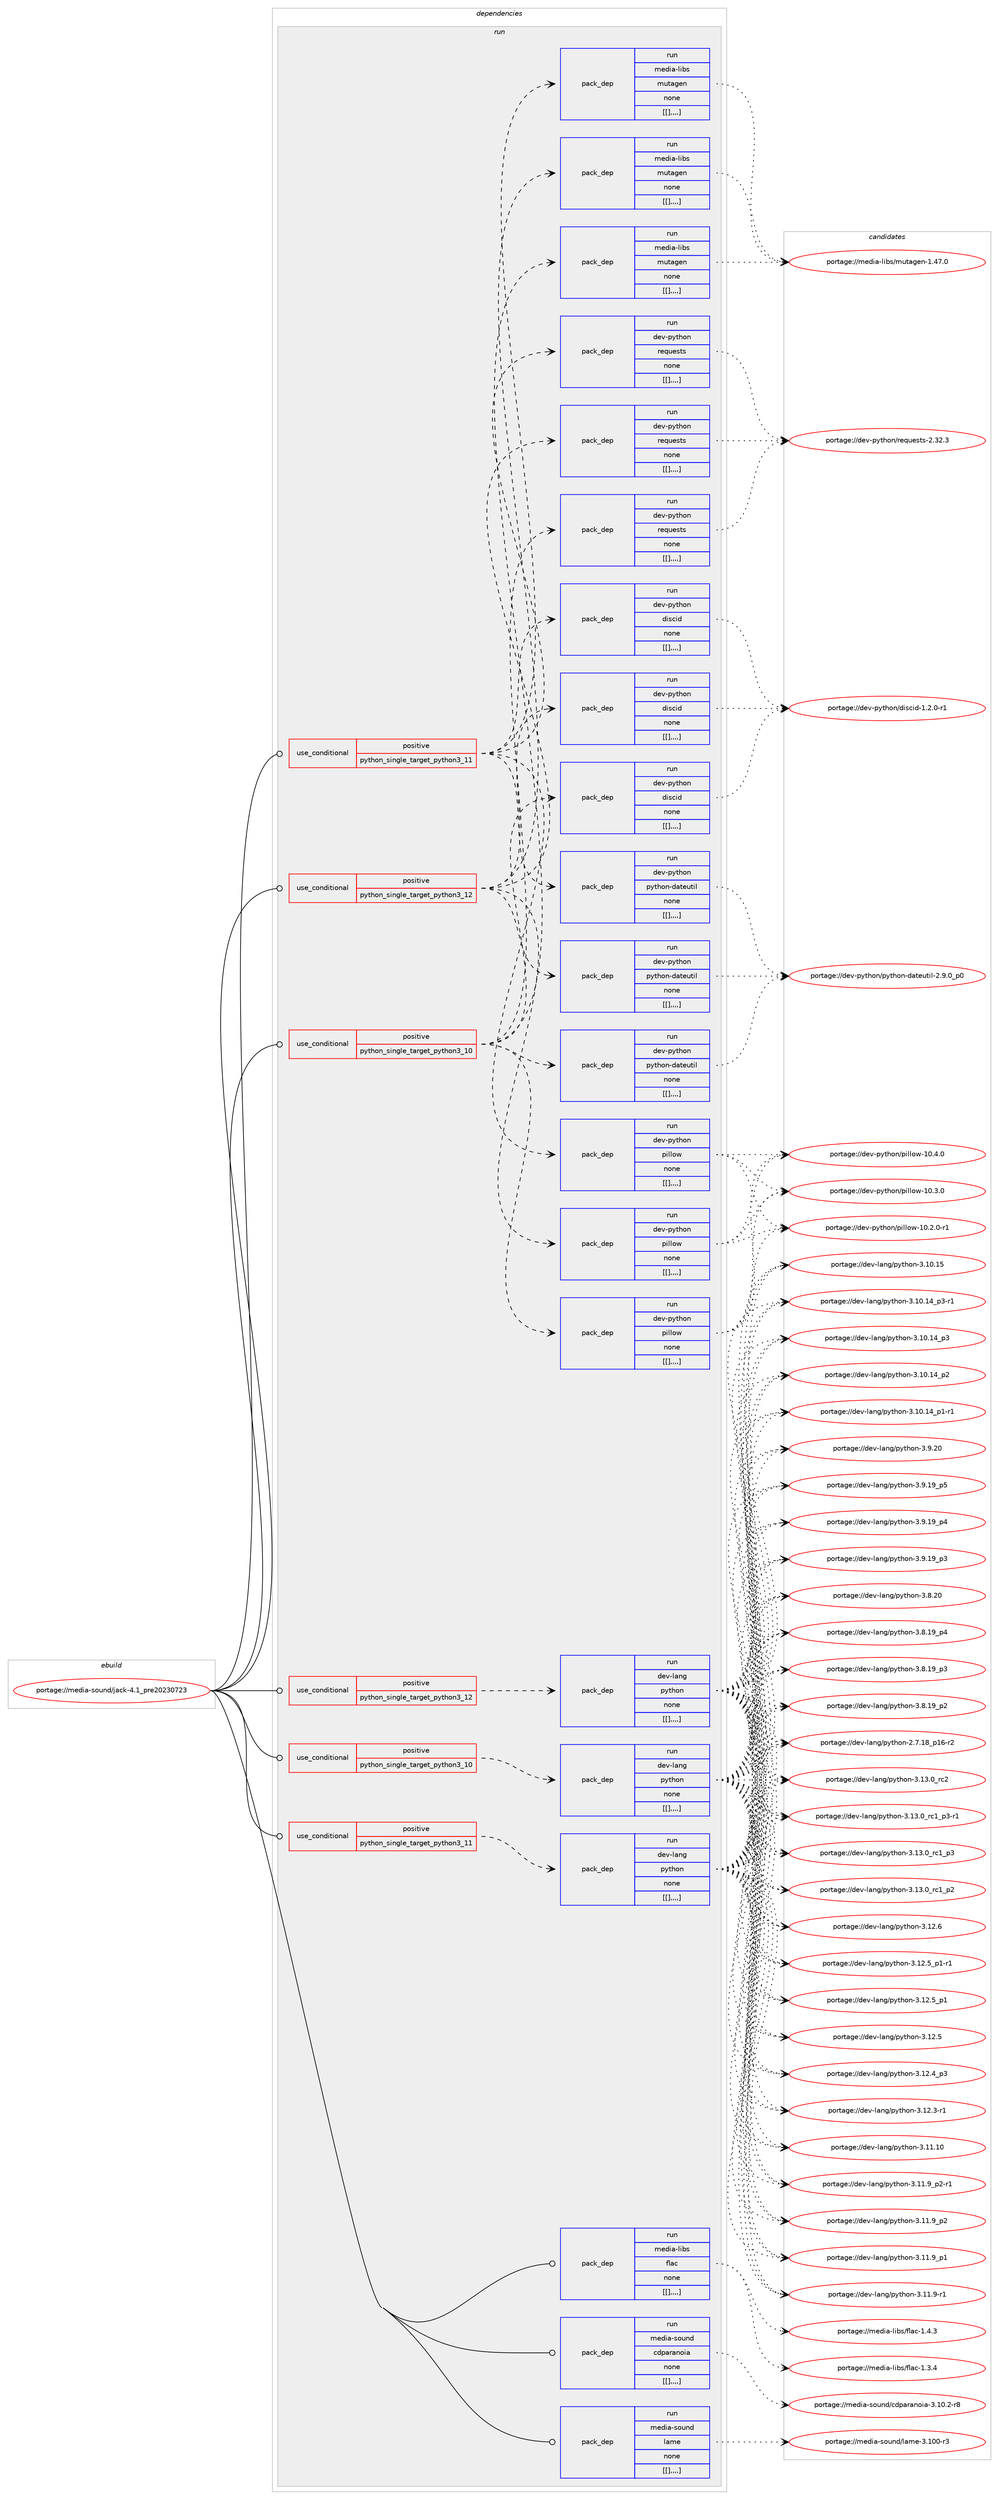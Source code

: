 digraph prolog {

# *************
# Graph options
# *************

newrank=true;
concentrate=true;
compound=true;
graph [rankdir=LR,fontname=Helvetica,fontsize=10,ranksep=1.5];#, ranksep=2.5, nodesep=0.2];
edge  [arrowhead=vee];
node  [fontname=Helvetica,fontsize=10];

# **********
# The ebuild
# **********

subgraph cluster_leftcol {
color=gray;
label=<<i>ebuild</i>>;
id [label="portage://media-sound/jack-4.1_pre20230723", color=red, width=4, href="../media-sound/jack-4.1_pre20230723.svg"];
}

# ****************
# The dependencies
# ****************

subgraph cluster_midcol {
color=gray;
label=<<i>dependencies</i>>;
subgraph cluster_compile {
fillcolor="#eeeeee";
style=filled;
label=<<i>compile</i>>;
}
subgraph cluster_compileandrun {
fillcolor="#eeeeee";
style=filled;
label=<<i>compile and run</i>>;
}
subgraph cluster_run {
fillcolor="#eeeeee";
style=filled;
label=<<i>run</i>>;
subgraph cond83859 {
dependency332769 [label=<<TABLE BORDER="0" CELLBORDER="1" CELLSPACING="0" CELLPADDING="4"><TR><TD ROWSPAN="3" CELLPADDING="10">use_conditional</TD></TR><TR><TD>positive</TD></TR><TR><TD>python_single_target_python3_10</TD></TR></TABLE>>, shape=none, color=red];
subgraph pack246295 {
dependency332770 [label=<<TABLE BORDER="0" CELLBORDER="1" CELLSPACING="0" CELLPADDING="4" WIDTH="220"><TR><TD ROWSPAN="6" CELLPADDING="30">pack_dep</TD></TR><TR><TD WIDTH="110">run</TD></TR><TR><TD>dev-lang</TD></TR><TR><TD>python</TD></TR><TR><TD>none</TD></TR><TR><TD>[[],,,,]</TD></TR></TABLE>>, shape=none, color=blue];
}
dependency332769:e -> dependency332770:w [weight=20,style="dashed",arrowhead="vee"];
}
id:e -> dependency332769:w [weight=20,style="solid",arrowhead="odot"];
subgraph cond83860 {
dependency332771 [label=<<TABLE BORDER="0" CELLBORDER="1" CELLSPACING="0" CELLPADDING="4"><TR><TD ROWSPAN="3" CELLPADDING="10">use_conditional</TD></TR><TR><TD>positive</TD></TR><TR><TD>python_single_target_python3_10</TD></TR></TABLE>>, shape=none, color=red];
subgraph pack246296 {
dependency332772 [label=<<TABLE BORDER="0" CELLBORDER="1" CELLSPACING="0" CELLPADDING="4" WIDTH="220"><TR><TD ROWSPAN="6" CELLPADDING="30">pack_dep</TD></TR><TR><TD WIDTH="110">run</TD></TR><TR><TD>dev-python</TD></TR><TR><TD>discid</TD></TR><TR><TD>none</TD></TR><TR><TD>[[],,,,]</TD></TR></TABLE>>, shape=none, color=blue];
}
dependency332771:e -> dependency332772:w [weight=20,style="dashed",arrowhead="vee"];
subgraph pack246297 {
dependency332773 [label=<<TABLE BORDER="0" CELLBORDER="1" CELLSPACING="0" CELLPADDING="4" WIDTH="220"><TR><TD ROWSPAN="6" CELLPADDING="30">pack_dep</TD></TR><TR><TD WIDTH="110">run</TD></TR><TR><TD>media-libs</TD></TR><TR><TD>mutagen</TD></TR><TR><TD>none</TD></TR><TR><TD>[[],,,,]</TD></TR></TABLE>>, shape=none, color=blue];
}
dependency332771:e -> dependency332773:w [weight=20,style="dashed",arrowhead="vee"];
subgraph pack246298 {
dependency332774 [label=<<TABLE BORDER="0" CELLBORDER="1" CELLSPACING="0" CELLPADDING="4" WIDTH="220"><TR><TD ROWSPAN="6" CELLPADDING="30">pack_dep</TD></TR><TR><TD WIDTH="110">run</TD></TR><TR><TD>dev-python</TD></TR><TR><TD>pillow</TD></TR><TR><TD>none</TD></TR><TR><TD>[[],,,,]</TD></TR></TABLE>>, shape=none, color=blue];
}
dependency332771:e -> dependency332774:w [weight=20,style="dashed",arrowhead="vee"];
subgraph pack246299 {
dependency332775 [label=<<TABLE BORDER="0" CELLBORDER="1" CELLSPACING="0" CELLPADDING="4" WIDTH="220"><TR><TD ROWSPAN="6" CELLPADDING="30">pack_dep</TD></TR><TR><TD WIDTH="110">run</TD></TR><TR><TD>dev-python</TD></TR><TR><TD>python-dateutil</TD></TR><TR><TD>none</TD></TR><TR><TD>[[],,,,]</TD></TR></TABLE>>, shape=none, color=blue];
}
dependency332771:e -> dependency332775:w [weight=20,style="dashed",arrowhead="vee"];
subgraph pack246300 {
dependency332776 [label=<<TABLE BORDER="0" CELLBORDER="1" CELLSPACING="0" CELLPADDING="4" WIDTH="220"><TR><TD ROWSPAN="6" CELLPADDING="30">pack_dep</TD></TR><TR><TD WIDTH="110">run</TD></TR><TR><TD>dev-python</TD></TR><TR><TD>requests</TD></TR><TR><TD>none</TD></TR><TR><TD>[[],,,,]</TD></TR></TABLE>>, shape=none, color=blue];
}
dependency332771:e -> dependency332776:w [weight=20,style="dashed",arrowhead="vee"];
}
id:e -> dependency332771:w [weight=20,style="solid",arrowhead="odot"];
subgraph cond83861 {
dependency332777 [label=<<TABLE BORDER="0" CELLBORDER="1" CELLSPACING="0" CELLPADDING="4"><TR><TD ROWSPAN="3" CELLPADDING="10">use_conditional</TD></TR><TR><TD>positive</TD></TR><TR><TD>python_single_target_python3_11</TD></TR></TABLE>>, shape=none, color=red];
subgraph pack246301 {
dependency332778 [label=<<TABLE BORDER="0" CELLBORDER="1" CELLSPACING="0" CELLPADDING="4" WIDTH="220"><TR><TD ROWSPAN="6" CELLPADDING="30">pack_dep</TD></TR><TR><TD WIDTH="110">run</TD></TR><TR><TD>dev-lang</TD></TR><TR><TD>python</TD></TR><TR><TD>none</TD></TR><TR><TD>[[],,,,]</TD></TR></TABLE>>, shape=none, color=blue];
}
dependency332777:e -> dependency332778:w [weight=20,style="dashed",arrowhead="vee"];
}
id:e -> dependency332777:w [weight=20,style="solid",arrowhead="odot"];
subgraph cond83862 {
dependency332779 [label=<<TABLE BORDER="0" CELLBORDER="1" CELLSPACING="0" CELLPADDING="4"><TR><TD ROWSPAN="3" CELLPADDING="10">use_conditional</TD></TR><TR><TD>positive</TD></TR><TR><TD>python_single_target_python3_11</TD></TR></TABLE>>, shape=none, color=red];
subgraph pack246302 {
dependency332780 [label=<<TABLE BORDER="0" CELLBORDER="1" CELLSPACING="0" CELLPADDING="4" WIDTH="220"><TR><TD ROWSPAN="6" CELLPADDING="30">pack_dep</TD></TR><TR><TD WIDTH="110">run</TD></TR><TR><TD>dev-python</TD></TR><TR><TD>discid</TD></TR><TR><TD>none</TD></TR><TR><TD>[[],,,,]</TD></TR></TABLE>>, shape=none, color=blue];
}
dependency332779:e -> dependency332780:w [weight=20,style="dashed",arrowhead="vee"];
subgraph pack246303 {
dependency332781 [label=<<TABLE BORDER="0" CELLBORDER="1" CELLSPACING="0" CELLPADDING="4" WIDTH="220"><TR><TD ROWSPAN="6" CELLPADDING="30">pack_dep</TD></TR><TR><TD WIDTH="110">run</TD></TR><TR><TD>media-libs</TD></TR><TR><TD>mutagen</TD></TR><TR><TD>none</TD></TR><TR><TD>[[],,,,]</TD></TR></TABLE>>, shape=none, color=blue];
}
dependency332779:e -> dependency332781:w [weight=20,style="dashed",arrowhead="vee"];
subgraph pack246304 {
dependency332782 [label=<<TABLE BORDER="0" CELLBORDER="1" CELLSPACING="0" CELLPADDING="4" WIDTH="220"><TR><TD ROWSPAN="6" CELLPADDING="30">pack_dep</TD></TR><TR><TD WIDTH="110">run</TD></TR><TR><TD>dev-python</TD></TR><TR><TD>pillow</TD></TR><TR><TD>none</TD></TR><TR><TD>[[],,,,]</TD></TR></TABLE>>, shape=none, color=blue];
}
dependency332779:e -> dependency332782:w [weight=20,style="dashed",arrowhead="vee"];
subgraph pack246305 {
dependency332783 [label=<<TABLE BORDER="0" CELLBORDER="1" CELLSPACING="0" CELLPADDING="4" WIDTH="220"><TR><TD ROWSPAN="6" CELLPADDING="30">pack_dep</TD></TR><TR><TD WIDTH="110">run</TD></TR><TR><TD>dev-python</TD></TR><TR><TD>python-dateutil</TD></TR><TR><TD>none</TD></TR><TR><TD>[[],,,,]</TD></TR></TABLE>>, shape=none, color=blue];
}
dependency332779:e -> dependency332783:w [weight=20,style="dashed",arrowhead="vee"];
subgraph pack246306 {
dependency332784 [label=<<TABLE BORDER="0" CELLBORDER="1" CELLSPACING="0" CELLPADDING="4" WIDTH="220"><TR><TD ROWSPAN="6" CELLPADDING="30">pack_dep</TD></TR><TR><TD WIDTH="110">run</TD></TR><TR><TD>dev-python</TD></TR><TR><TD>requests</TD></TR><TR><TD>none</TD></TR><TR><TD>[[],,,,]</TD></TR></TABLE>>, shape=none, color=blue];
}
dependency332779:e -> dependency332784:w [weight=20,style="dashed",arrowhead="vee"];
}
id:e -> dependency332779:w [weight=20,style="solid",arrowhead="odot"];
subgraph cond83863 {
dependency332785 [label=<<TABLE BORDER="0" CELLBORDER="1" CELLSPACING="0" CELLPADDING="4"><TR><TD ROWSPAN="3" CELLPADDING="10">use_conditional</TD></TR><TR><TD>positive</TD></TR><TR><TD>python_single_target_python3_12</TD></TR></TABLE>>, shape=none, color=red];
subgraph pack246307 {
dependency332786 [label=<<TABLE BORDER="0" CELLBORDER="1" CELLSPACING="0" CELLPADDING="4" WIDTH="220"><TR><TD ROWSPAN="6" CELLPADDING="30">pack_dep</TD></TR><TR><TD WIDTH="110">run</TD></TR><TR><TD>dev-lang</TD></TR><TR><TD>python</TD></TR><TR><TD>none</TD></TR><TR><TD>[[],,,,]</TD></TR></TABLE>>, shape=none, color=blue];
}
dependency332785:e -> dependency332786:w [weight=20,style="dashed",arrowhead="vee"];
}
id:e -> dependency332785:w [weight=20,style="solid",arrowhead="odot"];
subgraph cond83864 {
dependency332787 [label=<<TABLE BORDER="0" CELLBORDER="1" CELLSPACING="0" CELLPADDING="4"><TR><TD ROWSPAN="3" CELLPADDING="10">use_conditional</TD></TR><TR><TD>positive</TD></TR><TR><TD>python_single_target_python3_12</TD></TR></TABLE>>, shape=none, color=red];
subgraph pack246308 {
dependency332788 [label=<<TABLE BORDER="0" CELLBORDER="1" CELLSPACING="0" CELLPADDING="4" WIDTH="220"><TR><TD ROWSPAN="6" CELLPADDING="30">pack_dep</TD></TR><TR><TD WIDTH="110">run</TD></TR><TR><TD>dev-python</TD></TR><TR><TD>discid</TD></TR><TR><TD>none</TD></TR><TR><TD>[[],,,,]</TD></TR></TABLE>>, shape=none, color=blue];
}
dependency332787:e -> dependency332788:w [weight=20,style="dashed",arrowhead="vee"];
subgraph pack246309 {
dependency332789 [label=<<TABLE BORDER="0" CELLBORDER="1" CELLSPACING="0" CELLPADDING="4" WIDTH="220"><TR><TD ROWSPAN="6" CELLPADDING="30">pack_dep</TD></TR><TR><TD WIDTH="110">run</TD></TR><TR><TD>media-libs</TD></TR><TR><TD>mutagen</TD></TR><TR><TD>none</TD></TR><TR><TD>[[],,,,]</TD></TR></TABLE>>, shape=none, color=blue];
}
dependency332787:e -> dependency332789:w [weight=20,style="dashed",arrowhead="vee"];
subgraph pack246310 {
dependency332790 [label=<<TABLE BORDER="0" CELLBORDER="1" CELLSPACING="0" CELLPADDING="4" WIDTH="220"><TR><TD ROWSPAN="6" CELLPADDING="30">pack_dep</TD></TR><TR><TD WIDTH="110">run</TD></TR><TR><TD>dev-python</TD></TR><TR><TD>pillow</TD></TR><TR><TD>none</TD></TR><TR><TD>[[],,,,]</TD></TR></TABLE>>, shape=none, color=blue];
}
dependency332787:e -> dependency332790:w [weight=20,style="dashed",arrowhead="vee"];
subgraph pack246311 {
dependency332791 [label=<<TABLE BORDER="0" CELLBORDER="1" CELLSPACING="0" CELLPADDING="4" WIDTH="220"><TR><TD ROWSPAN="6" CELLPADDING="30">pack_dep</TD></TR><TR><TD WIDTH="110">run</TD></TR><TR><TD>dev-python</TD></TR><TR><TD>python-dateutil</TD></TR><TR><TD>none</TD></TR><TR><TD>[[],,,,]</TD></TR></TABLE>>, shape=none, color=blue];
}
dependency332787:e -> dependency332791:w [weight=20,style="dashed",arrowhead="vee"];
subgraph pack246312 {
dependency332792 [label=<<TABLE BORDER="0" CELLBORDER="1" CELLSPACING="0" CELLPADDING="4" WIDTH="220"><TR><TD ROWSPAN="6" CELLPADDING="30">pack_dep</TD></TR><TR><TD WIDTH="110">run</TD></TR><TR><TD>dev-python</TD></TR><TR><TD>requests</TD></TR><TR><TD>none</TD></TR><TR><TD>[[],,,,]</TD></TR></TABLE>>, shape=none, color=blue];
}
dependency332787:e -> dependency332792:w [weight=20,style="dashed",arrowhead="vee"];
}
id:e -> dependency332787:w [weight=20,style="solid",arrowhead="odot"];
subgraph pack246313 {
dependency332793 [label=<<TABLE BORDER="0" CELLBORDER="1" CELLSPACING="0" CELLPADDING="4" WIDTH="220"><TR><TD ROWSPAN="6" CELLPADDING="30">pack_dep</TD></TR><TR><TD WIDTH="110">run</TD></TR><TR><TD>media-libs</TD></TR><TR><TD>flac</TD></TR><TR><TD>none</TD></TR><TR><TD>[[],,,,]</TD></TR></TABLE>>, shape=none, color=blue];
}
id:e -> dependency332793:w [weight=20,style="solid",arrowhead="odot"];
subgraph pack246314 {
dependency332794 [label=<<TABLE BORDER="0" CELLBORDER="1" CELLSPACING="0" CELLPADDING="4" WIDTH="220"><TR><TD ROWSPAN="6" CELLPADDING="30">pack_dep</TD></TR><TR><TD WIDTH="110">run</TD></TR><TR><TD>media-sound</TD></TR><TR><TD>cdparanoia</TD></TR><TR><TD>none</TD></TR><TR><TD>[[],,,,]</TD></TR></TABLE>>, shape=none, color=blue];
}
id:e -> dependency332794:w [weight=20,style="solid",arrowhead="odot"];
subgraph pack246315 {
dependency332795 [label=<<TABLE BORDER="0" CELLBORDER="1" CELLSPACING="0" CELLPADDING="4" WIDTH="220"><TR><TD ROWSPAN="6" CELLPADDING="30">pack_dep</TD></TR><TR><TD WIDTH="110">run</TD></TR><TR><TD>media-sound</TD></TR><TR><TD>lame</TD></TR><TR><TD>none</TD></TR><TR><TD>[[],,,,]</TD></TR></TABLE>>, shape=none, color=blue];
}
id:e -> dependency332795:w [weight=20,style="solid",arrowhead="odot"];
}
}

# **************
# The candidates
# **************

subgraph cluster_choices {
rank=same;
color=gray;
label=<<i>candidates</i>>;

subgraph choice246295 {
color=black;
nodesep=1;
choice10010111845108971101034711212111610411111045514649514648951149950 [label="portage://dev-lang/python-3.13.0_rc2", color=red, width=4,href="../dev-lang/python-3.13.0_rc2.svg"];
choice1001011184510897110103471121211161041111104551464951464895114994995112514511449 [label="portage://dev-lang/python-3.13.0_rc1_p3-r1", color=red, width=4,href="../dev-lang/python-3.13.0_rc1_p3-r1.svg"];
choice100101118451089711010347112121116104111110455146495146489511499499511251 [label="portage://dev-lang/python-3.13.0_rc1_p3", color=red, width=4,href="../dev-lang/python-3.13.0_rc1_p3.svg"];
choice100101118451089711010347112121116104111110455146495146489511499499511250 [label="portage://dev-lang/python-3.13.0_rc1_p2", color=red, width=4,href="../dev-lang/python-3.13.0_rc1_p2.svg"];
choice10010111845108971101034711212111610411111045514649504654 [label="portage://dev-lang/python-3.12.6", color=red, width=4,href="../dev-lang/python-3.12.6.svg"];
choice1001011184510897110103471121211161041111104551464950465395112494511449 [label="portage://dev-lang/python-3.12.5_p1-r1", color=red, width=4,href="../dev-lang/python-3.12.5_p1-r1.svg"];
choice100101118451089711010347112121116104111110455146495046539511249 [label="portage://dev-lang/python-3.12.5_p1", color=red, width=4,href="../dev-lang/python-3.12.5_p1.svg"];
choice10010111845108971101034711212111610411111045514649504653 [label="portage://dev-lang/python-3.12.5", color=red, width=4,href="../dev-lang/python-3.12.5.svg"];
choice100101118451089711010347112121116104111110455146495046529511251 [label="portage://dev-lang/python-3.12.4_p3", color=red, width=4,href="../dev-lang/python-3.12.4_p3.svg"];
choice100101118451089711010347112121116104111110455146495046514511449 [label="portage://dev-lang/python-3.12.3-r1", color=red, width=4,href="../dev-lang/python-3.12.3-r1.svg"];
choice1001011184510897110103471121211161041111104551464949464948 [label="portage://dev-lang/python-3.11.10", color=red, width=4,href="../dev-lang/python-3.11.10.svg"];
choice1001011184510897110103471121211161041111104551464949465795112504511449 [label="portage://dev-lang/python-3.11.9_p2-r1", color=red, width=4,href="../dev-lang/python-3.11.9_p2-r1.svg"];
choice100101118451089711010347112121116104111110455146494946579511250 [label="portage://dev-lang/python-3.11.9_p2", color=red, width=4,href="../dev-lang/python-3.11.9_p2.svg"];
choice100101118451089711010347112121116104111110455146494946579511249 [label="portage://dev-lang/python-3.11.9_p1", color=red, width=4,href="../dev-lang/python-3.11.9_p1.svg"];
choice100101118451089711010347112121116104111110455146494946574511449 [label="portage://dev-lang/python-3.11.9-r1", color=red, width=4,href="../dev-lang/python-3.11.9-r1.svg"];
choice1001011184510897110103471121211161041111104551464948464953 [label="portage://dev-lang/python-3.10.15", color=red, width=4,href="../dev-lang/python-3.10.15.svg"];
choice100101118451089711010347112121116104111110455146494846495295112514511449 [label="portage://dev-lang/python-3.10.14_p3-r1", color=red, width=4,href="../dev-lang/python-3.10.14_p3-r1.svg"];
choice10010111845108971101034711212111610411111045514649484649529511251 [label="portage://dev-lang/python-3.10.14_p3", color=red, width=4,href="../dev-lang/python-3.10.14_p3.svg"];
choice10010111845108971101034711212111610411111045514649484649529511250 [label="portage://dev-lang/python-3.10.14_p2", color=red, width=4,href="../dev-lang/python-3.10.14_p2.svg"];
choice100101118451089711010347112121116104111110455146494846495295112494511449 [label="portage://dev-lang/python-3.10.14_p1-r1", color=red, width=4,href="../dev-lang/python-3.10.14_p1-r1.svg"];
choice10010111845108971101034711212111610411111045514657465048 [label="portage://dev-lang/python-3.9.20", color=red, width=4,href="../dev-lang/python-3.9.20.svg"];
choice100101118451089711010347112121116104111110455146574649579511253 [label="portage://dev-lang/python-3.9.19_p5", color=red, width=4,href="../dev-lang/python-3.9.19_p5.svg"];
choice100101118451089711010347112121116104111110455146574649579511252 [label="portage://dev-lang/python-3.9.19_p4", color=red, width=4,href="../dev-lang/python-3.9.19_p4.svg"];
choice100101118451089711010347112121116104111110455146574649579511251 [label="portage://dev-lang/python-3.9.19_p3", color=red, width=4,href="../dev-lang/python-3.9.19_p3.svg"];
choice10010111845108971101034711212111610411111045514656465048 [label="portage://dev-lang/python-3.8.20", color=red, width=4,href="../dev-lang/python-3.8.20.svg"];
choice100101118451089711010347112121116104111110455146564649579511252 [label="portage://dev-lang/python-3.8.19_p4", color=red, width=4,href="../dev-lang/python-3.8.19_p4.svg"];
choice100101118451089711010347112121116104111110455146564649579511251 [label="portage://dev-lang/python-3.8.19_p3", color=red, width=4,href="../dev-lang/python-3.8.19_p3.svg"];
choice100101118451089711010347112121116104111110455146564649579511250 [label="portage://dev-lang/python-3.8.19_p2", color=red, width=4,href="../dev-lang/python-3.8.19_p2.svg"];
choice100101118451089711010347112121116104111110455046554649569511249544511450 [label="portage://dev-lang/python-2.7.18_p16-r2", color=red, width=4,href="../dev-lang/python-2.7.18_p16-r2.svg"];
dependency332770:e -> choice10010111845108971101034711212111610411111045514649514648951149950:w [style=dotted,weight="100"];
dependency332770:e -> choice1001011184510897110103471121211161041111104551464951464895114994995112514511449:w [style=dotted,weight="100"];
dependency332770:e -> choice100101118451089711010347112121116104111110455146495146489511499499511251:w [style=dotted,weight="100"];
dependency332770:e -> choice100101118451089711010347112121116104111110455146495146489511499499511250:w [style=dotted,weight="100"];
dependency332770:e -> choice10010111845108971101034711212111610411111045514649504654:w [style=dotted,weight="100"];
dependency332770:e -> choice1001011184510897110103471121211161041111104551464950465395112494511449:w [style=dotted,weight="100"];
dependency332770:e -> choice100101118451089711010347112121116104111110455146495046539511249:w [style=dotted,weight="100"];
dependency332770:e -> choice10010111845108971101034711212111610411111045514649504653:w [style=dotted,weight="100"];
dependency332770:e -> choice100101118451089711010347112121116104111110455146495046529511251:w [style=dotted,weight="100"];
dependency332770:e -> choice100101118451089711010347112121116104111110455146495046514511449:w [style=dotted,weight="100"];
dependency332770:e -> choice1001011184510897110103471121211161041111104551464949464948:w [style=dotted,weight="100"];
dependency332770:e -> choice1001011184510897110103471121211161041111104551464949465795112504511449:w [style=dotted,weight="100"];
dependency332770:e -> choice100101118451089711010347112121116104111110455146494946579511250:w [style=dotted,weight="100"];
dependency332770:e -> choice100101118451089711010347112121116104111110455146494946579511249:w [style=dotted,weight="100"];
dependency332770:e -> choice100101118451089711010347112121116104111110455146494946574511449:w [style=dotted,weight="100"];
dependency332770:e -> choice1001011184510897110103471121211161041111104551464948464953:w [style=dotted,weight="100"];
dependency332770:e -> choice100101118451089711010347112121116104111110455146494846495295112514511449:w [style=dotted,weight="100"];
dependency332770:e -> choice10010111845108971101034711212111610411111045514649484649529511251:w [style=dotted,weight="100"];
dependency332770:e -> choice10010111845108971101034711212111610411111045514649484649529511250:w [style=dotted,weight="100"];
dependency332770:e -> choice100101118451089711010347112121116104111110455146494846495295112494511449:w [style=dotted,weight="100"];
dependency332770:e -> choice10010111845108971101034711212111610411111045514657465048:w [style=dotted,weight="100"];
dependency332770:e -> choice100101118451089711010347112121116104111110455146574649579511253:w [style=dotted,weight="100"];
dependency332770:e -> choice100101118451089711010347112121116104111110455146574649579511252:w [style=dotted,weight="100"];
dependency332770:e -> choice100101118451089711010347112121116104111110455146574649579511251:w [style=dotted,weight="100"];
dependency332770:e -> choice10010111845108971101034711212111610411111045514656465048:w [style=dotted,weight="100"];
dependency332770:e -> choice100101118451089711010347112121116104111110455146564649579511252:w [style=dotted,weight="100"];
dependency332770:e -> choice100101118451089711010347112121116104111110455146564649579511251:w [style=dotted,weight="100"];
dependency332770:e -> choice100101118451089711010347112121116104111110455146564649579511250:w [style=dotted,weight="100"];
dependency332770:e -> choice100101118451089711010347112121116104111110455046554649569511249544511450:w [style=dotted,weight="100"];
}
subgraph choice246296 {
color=black;
nodesep=1;
choice1001011184511212111610411111047100105115991051004549465046484511449 [label="portage://dev-python/discid-1.2.0-r1", color=red, width=4,href="../dev-python/discid-1.2.0-r1.svg"];
dependency332772:e -> choice1001011184511212111610411111047100105115991051004549465046484511449:w [style=dotted,weight="100"];
}
subgraph choice246297 {
color=black;
nodesep=1;
choice109101100105974510810598115471091171169710310111045494652554648 [label="portage://media-libs/mutagen-1.47.0", color=red, width=4,href="../media-libs/mutagen-1.47.0.svg"];
dependency332773:e -> choice109101100105974510810598115471091171169710310111045494652554648:w [style=dotted,weight="100"];
}
subgraph choice246298 {
color=black;
nodesep=1;
choice100101118451121211161041111104711210510810811111945494846524648 [label="portage://dev-python/pillow-10.4.0", color=red, width=4,href="../dev-python/pillow-10.4.0.svg"];
choice100101118451121211161041111104711210510810811111945494846514648 [label="portage://dev-python/pillow-10.3.0", color=red, width=4,href="../dev-python/pillow-10.3.0.svg"];
choice1001011184511212111610411111047112105108108111119454948465046484511449 [label="portage://dev-python/pillow-10.2.0-r1", color=red, width=4,href="../dev-python/pillow-10.2.0-r1.svg"];
dependency332774:e -> choice100101118451121211161041111104711210510810811111945494846524648:w [style=dotted,weight="100"];
dependency332774:e -> choice100101118451121211161041111104711210510810811111945494846514648:w [style=dotted,weight="100"];
dependency332774:e -> choice1001011184511212111610411111047112105108108111119454948465046484511449:w [style=dotted,weight="100"];
}
subgraph choice246299 {
color=black;
nodesep=1;
choice100101118451121211161041111104711212111610411111045100971161011171161051084550465746489511248 [label="portage://dev-python/python-dateutil-2.9.0_p0", color=red, width=4,href="../dev-python/python-dateutil-2.9.0_p0.svg"];
dependency332775:e -> choice100101118451121211161041111104711212111610411111045100971161011171161051084550465746489511248:w [style=dotted,weight="100"];
}
subgraph choice246300 {
color=black;
nodesep=1;
choice100101118451121211161041111104711410111311710111511611545504651504651 [label="portage://dev-python/requests-2.32.3", color=red, width=4,href="../dev-python/requests-2.32.3.svg"];
dependency332776:e -> choice100101118451121211161041111104711410111311710111511611545504651504651:w [style=dotted,weight="100"];
}
subgraph choice246301 {
color=black;
nodesep=1;
choice10010111845108971101034711212111610411111045514649514648951149950 [label="portage://dev-lang/python-3.13.0_rc2", color=red, width=4,href="../dev-lang/python-3.13.0_rc2.svg"];
choice1001011184510897110103471121211161041111104551464951464895114994995112514511449 [label="portage://dev-lang/python-3.13.0_rc1_p3-r1", color=red, width=4,href="../dev-lang/python-3.13.0_rc1_p3-r1.svg"];
choice100101118451089711010347112121116104111110455146495146489511499499511251 [label="portage://dev-lang/python-3.13.0_rc1_p3", color=red, width=4,href="../dev-lang/python-3.13.0_rc1_p3.svg"];
choice100101118451089711010347112121116104111110455146495146489511499499511250 [label="portage://dev-lang/python-3.13.0_rc1_p2", color=red, width=4,href="../dev-lang/python-3.13.0_rc1_p2.svg"];
choice10010111845108971101034711212111610411111045514649504654 [label="portage://dev-lang/python-3.12.6", color=red, width=4,href="../dev-lang/python-3.12.6.svg"];
choice1001011184510897110103471121211161041111104551464950465395112494511449 [label="portage://dev-lang/python-3.12.5_p1-r1", color=red, width=4,href="../dev-lang/python-3.12.5_p1-r1.svg"];
choice100101118451089711010347112121116104111110455146495046539511249 [label="portage://dev-lang/python-3.12.5_p1", color=red, width=4,href="../dev-lang/python-3.12.5_p1.svg"];
choice10010111845108971101034711212111610411111045514649504653 [label="portage://dev-lang/python-3.12.5", color=red, width=4,href="../dev-lang/python-3.12.5.svg"];
choice100101118451089711010347112121116104111110455146495046529511251 [label="portage://dev-lang/python-3.12.4_p3", color=red, width=4,href="../dev-lang/python-3.12.4_p3.svg"];
choice100101118451089711010347112121116104111110455146495046514511449 [label="portage://dev-lang/python-3.12.3-r1", color=red, width=4,href="../dev-lang/python-3.12.3-r1.svg"];
choice1001011184510897110103471121211161041111104551464949464948 [label="portage://dev-lang/python-3.11.10", color=red, width=4,href="../dev-lang/python-3.11.10.svg"];
choice1001011184510897110103471121211161041111104551464949465795112504511449 [label="portage://dev-lang/python-3.11.9_p2-r1", color=red, width=4,href="../dev-lang/python-3.11.9_p2-r1.svg"];
choice100101118451089711010347112121116104111110455146494946579511250 [label="portage://dev-lang/python-3.11.9_p2", color=red, width=4,href="../dev-lang/python-3.11.9_p2.svg"];
choice100101118451089711010347112121116104111110455146494946579511249 [label="portage://dev-lang/python-3.11.9_p1", color=red, width=4,href="../dev-lang/python-3.11.9_p1.svg"];
choice100101118451089711010347112121116104111110455146494946574511449 [label="portage://dev-lang/python-3.11.9-r1", color=red, width=4,href="../dev-lang/python-3.11.9-r1.svg"];
choice1001011184510897110103471121211161041111104551464948464953 [label="portage://dev-lang/python-3.10.15", color=red, width=4,href="../dev-lang/python-3.10.15.svg"];
choice100101118451089711010347112121116104111110455146494846495295112514511449 [label="portage://dev-lang/python-3.10.14_p3-r1", color=red, width=4,href="../dev-lang/python-3.10.14_p3-r1.svg"];
choice10010111845108971101034711212111610411111045514649484649529511251 [label="portage://dev-lang/python-3.10.14_p3", color=red, width=4,href="../dev-lang/python-3.10.14_p3.svg"];
choice10010111845108971101034711212111610411111045514649484649529511250 [label="portage://dev-lang/python-3.10.14_p2", color=red, width=4,href="../dev-lang/python-3.10.14_p2.svg"];
choice100101118451089711010347112121116104111110455146494846495295112494511449 [label="portage://dev-lang/python-3.10.14_p1-r1", color=red, width=4,href="../dev-lang/python-3.10.14_p1-r1.svg"];
choice10010111845108971101034711212111610411111045514657465048 [label="portage://dev-lang/python-3.9.20", color=red, width=4,href="../dev-lang/python-3.9.20.svg"];
choice100101118451089711010347112121116104111110455146574649579511253 [label="portage://dev-lang/python-3.9.19_p5", color=red, width=4,href="../dev-lang/python-3.9.19_p5.svg"];
choice100101118451089711010347112121116104111110455146574649579511252 [label="portage://dev-lang/python-3.9.19_p4", color=red, width=4,href="../dev-lang/python-3.9.19_p4.svg"];
choice100101118451089711010347112121116104111110455146574649579511251 [label="portage://dev-lang/python-3.9.19_p3", color=red, width=4,href="../dev-lang/python-3.9.19_p3.svg"];
choice10010111845108971101034711212111610411111045514656465048 [label="portage://dev-lang/python-3.8.20", color=red, width=4,href="../dev-lang/python-3.8.20.svg"];
choice100101118451089711010347112121116104111110455146564649579511252 [label="portage://dev-lang/python-3.8.19_p4", color=red, width=4,href="../dev-lang/python-3.8.19_p4.svg"];
choice100101118451089711010347112121116104111110455146564649579511251 [label="portage://dev-lang/python-3.8.19_p3", color=red, width=4,href="../dev-lang/python-3.8.19_p3.svg"];
choice100101118451089711010347112121116104111110455146564649579511250 [label="portage://dev-lang/python-3.8.19_p2", color=red, width=4,href="../dev-lang/python-3.8.19_p2.svg"];
choice100101118451089711010347112121116104111110455046554649569511249544511450 [label="portage://dev-lang/python-2.7.18_p16-r2", color=red, width=4,href="../dev-lang/python-2.7.18_p16-r2.svg"];
dependency332778:e -> choice10010111845108971101034711212111610411111045514649514648951149950:w [style=dotted,weight="100"];
dependency332778:e -> choice1001011184510897110103471121211161041111104551464951464895114994995112514511449:w [style=dotted,weight="100"];
dependency332778:e -> choice100101118451089711010347112121116104111110455146495146489511499499511251:w [style=dotted,weight="100"];
dependency332778:e -> choice100101118451089711010347112121116104111110455146495146489511499499511250:w [style=dotted,weight="100"];
dependency332778:e -> choice10010111845108971101034711212111610411111045514649504654:w [style=dotted,weight="100"];
dependency332778:e -> choice1001011184510897110103471121211161041111104551464950465395112494511449:w [style=dotted,weight="100"];
dependency332778:e -> choice100101118451089711010347112121116104111110455146495046539511249:w [style=dotted,weight="100"];
dependency332778:e -> choice10010111845108971101034711212111610411111045514649504653:w [style=dotted,weight="100"];
dependency332778:e -> choice100101118451089711010347112121116104111110455146495046529511251:w [style=dotted,weight="100"];
dependency332778:e -> choice100101118451089711010347112121116104111110455146495046514511449:w [style=dotted,weight="100"];
dependency332778:e -> choice1001011184510897110103471121211161041111104551464949464948:w [style=dotted,weight="100"];
dependency332778:e -> choice1001011184510897110103471121211161041111104551464949465795112504511449:w [style=dotted,weight="100"];
dependency332778:e -> choice100101118451089711010347112121116104111110455146494946579511250:w [style=dotted,weight="100"];
dependency332778:e -> choice100101118451089711010347112121116104111110455146494946579511249:w [style=dotted,weight="100"];
dependency332778:e -> choice100101118451089711010347112121116104111110455146494946574511449:w [style=dotted,weight="100"];
dependency332778:e -> choice1001011184510897110103471121211161041111104551464948464953:w [style=dotted,weight="100"];
dependency332778:e -> choice100101118451089711010347112121116104111110455146494846495295112514511449:w [style=dotted,weight="100"];
dependency332778:e -> choice10010111845108971101034711212111610411111045514649484649529511251:w [style=dotted,weight="100"];
dependency332778:e -> choice10010111845108971101034711212111610411111045514649484649529511250:w [style=dotted,weight="100"];
dependency332778:e -> choice100101118451089711010347112121116104111110455146494846495295112494511449:w [style=dotted,weight="100"];
dependency332778:e -> choice10010111845108971101034711212111610411111045514657465048:w [style=dotted,weight="100"];
dependency332778:e -> choice100101118451089711010347112121116104111110455146574649579511253:w [style=dotted,weight="100"];
dependency332778:e -> choice100101118451089711010347112121116104111110455146574649579511252:w [style=dotted,weight="100"];
dependency332778:e -> choice100101118451089711010347112121116104111110455146574649579511251:w [style=dotted,weight="100"];
dependency332778:e -> choice10010111845108971101034711212111610411111045514656465048:w [style=dotted,weight="100"];
dependency332778:e -> choice100101118451089711010347112121116104111110455146564649579511252:w [style=dotted,weight="100"];
dependency332778:e -> choice100101118451089711010347112121116104111110455146564649579511251:w [style=dotted,weight="100"];
dependency332778:e -> choice100101118451089711010347112121116104111110455146564649579511250:w [style=dotted,weight="100"];
dependency332778:e -> choice100101118451089711010347112121116104111110455046554649569511249544511450:w [style=dotted,weight="100"];
}
subgraph choice246302 {
color=black;
nodesep=1;
choice1001011184511212111610411111047100105115991051004549465046484511449 [label="portage://dev-python/discid-1.2.0-r1", color=red, width=4,href="../dev-python/discid-1.2.0-r1.svg"];
dependency332780:e -> choice1001011184511212111610411111047100105115991051004549465046484511449:w [style=dotted,weight="100"];
}
subgraph choice246303 {
color=black;
nodesep=1;
choice109101100105974510810598115471091171169710310111045494652554648 [label="portage://media-libs/mutagen-1.47.0", color=red, width=4,href="../media-libs/mutagen-1.47.0.svg"];
dependency332781:e -> choice109101100105974510810598115471091171169710310111045494652554648:w [style=dotted,weight="100"];
}
subgraph choice246304 {
color=black;
nodesep=1;
choice100101118451121211161041111104711210510810811111945494846524648 [label="portage://dev-python/pillow-10.4.0", color=red, width=4,href="../dev-python/pillow-10.4.0.svg"];
choice100101118451121211161041111104711210510810811111945494846514648 [label="portage://dev-python/pillow-10.3.0", color=red, width=4,href="../dev-python/pillow-10.3.0.svg"];
choice1001011184511212111610411111047112105108108111119454948465046484511449 [label="portage://dev-python/pillow-10.2.0-r1", color=red, width=4,href="../dev-python/pillow-10.2.0-r1.svg"];
dependency332782:e -> choice100101118451121211161041111104711210510810811111945494846524648:w [style=dotted,weight="100"];
dependency332782:e -> choice100101118451121211161041111104711210510810811111945494846514648:w [style=dotted,weight="100"];
dependency332782:e -> choice1001011184511212111610411111047112105108108111119454948465046484511449:w [style=dotted,weight="100"];
}
subgraph choice246305 {
color=black;
nodesep=1;
choice100101118451121211161041111104711212111610411111045100971161011171161051084550465746489511248 [label="portage://dev-python/python-dateutil-2.9.0_p0", color=red, width=4,href="../dev-python/python-dateutil-2.9.0_p0.svg"];
dependency332783:e -> choice100101118451121211161041111104711212111610411111045100971161011171161051084550465746489511248:w [style=dotted,weight="100"];
}
subgraph choice246306 {
color=black;
nodesep=1;
choice100101118451121211161041111104711410111311710111511611545504651504651 [label="portage://dev-python/requests-2.32.3", color=red, width=4,href="../dev-python/requests-2.32.3.svg"];
dependency332784:e -> choice100101118451121211161041111104711410111311710111511611545504651504651:w [style=dotted,weight="100"];
}
subgraph choice246307 {
color=black;
nodesep=1;
choice10010111845108971101034711212111610411111045514649514648951149950 [label="portage://dev-lang/python-3.13.0_rc2", color=red, width=4,href="../dev-lang/python-3.13.0_rc2.svg"];
choice1001011184510897110103471121211161041111104551464951464895114994995112514511449 [label="portage://dev-lang/python-3.13.0_rc1_p3-r1", color=red, width=4,href="../dev-lang/python-3.13.0_rc1_p3-r1.svg"];
choice100101118451089711010347112121116104111110455146495146489511499499511251 [label="portage://dev-lang/python-3.13.0_rc1_p3", color=red, width=4,href="../dev-lang/python-3.13.0_rc1_p3.svg"];
choice100101118451089711010347112121116104111110455146495146489511499499511250 [label="portage://dev-lang/python-3.13.0_rc1_p2", color=red, width=4,href="../dev-lang/python-3.13.0_rc1_p2.svg"];
choice10010111845108971101034711212111610411111045514649504654 [label="portage://dev-lang/python-3.12.6", color=red, width=4,href="../dev-lang/python-3.12.6.svg"];
choice1001011184510897110103471121211161041111104551464950465395112494511449 [label="portage://dev-lang/python-3.12.5_p1-r1", color=red, width=4,href="../dev-lang/python-3.12.5_p1-r1.svg"];
choice100101118451089711010347112121116104111110455146495046539511249 [label="portage://dev-lang/python-3.12.5_p1", color=red, width=4,href="../dev-lang/python-3.12.5_p1.svg"];
choice10010111845108971101034711212111610411111045514649504653 [label="portage://dev-lang/python-3.12.5", color=red, width=4,href="../dev-lang/python-3.12.5.svg"];
choice100101118451089711010347112121116104111110455146495046529511251 [label="portage://dev-lang/python-3.12.4_p3", color=red, width=4,href="../dev-lang/python-3.12.4_p3.svg"];
choice100101118451089711010347112121116104111110455146495046514511449 [label="portage://dev-lang/python-3.12.3-r1", color=red, width=4,href="../dev-lang/python-3.12.3-r1.svg"];
choice1001011184510897110103471121211161041111104551464949464948 [label="portage://dev-lang/python-3.11.10", color=red, width=4,href="../dev-lang/python-3.11.10.svg"];
choice1001011184510897110103471121211161041111104551464949465795112504511449 [label="portage://dev-lang/python-3.11.9_p2-r1", color=red, width=4,href="../dev-lang/python-3.11.9_p2-r1.svg"];
choice100101118451089711010347112121116104111110455146494946579511250 [label="portage://dev-lang/python-3.11.9_p2", color=red, width=4,href="../dev-lang/python-3.11.9_p2.svg"];
choice100101118451089711010347112121116104111110455146494946579511249 [label="portage://dev-lang/python-3.11.9_p1", color=red, width=4,href="../dev-lang/python-3.11.9_p1.svg"];
choice100101118451089711010347112121116104111110455146494946574511449 [label="portage://dev-lang/python-3.11.9-r1", color=red, width=4,href="../dev-lang/python-3.11.9-r1.svg"];
choice1001011184510897110103471121211161041111104551464948464953 [label="portage://dev-lang/python-3.10.15", color=red, width=4,href="../dev-lang/python-3.10.15.svg"];
choice100101118451089711010347112121116104111110455146494846495295112514511449 [label="portage://dev-lang/python-3.10.14_p3-r1", color=red, width=4,href="../dev-lang/python-3.10.14_p3-r1.svg"];
choice10010111845108971101034711212111610411111045514649484649529511251 [label="portage://dev-lang/python-3.10.14_p3", color=red, width=4,href="../dev-lang/python-3.10.14_p3.svg"];
choice10010111845108971101034711212111610411111045514649484649529511250 [label="portage://dev-lang/python-3.10.14_p2", color=red, width=4,href="../dev-lang/python-3.10.14_p2.svg"];
choice100101118451089711010347112121116104111110455146494846495295112494511449 [label="portage://dev-lang/python-3.10.14_p1-r1", color=red, width=4,href="../dev-lang/python-3.10.14_p1-r1.svg"];
choice10010111845108971101034711212111610411111045514657465048 [label="portage://dev-lang/python-3.9.20", color=red, width=4,href="../dev-lang/python-3.9.20.svg"];
choice100101118451089711010347112121116104111110455146574649579511253 [label="portage://dev-lang/python-3.9.19_p5", color=red, width=4,href="../dev-lang/python-3.9.19_p5.svg"];
choice100101118451089711010347112121116104111110455146574649579511252 [label="portage://dev-lang/python-3.9.19_p4", color=red, width=4,href="../dev-lang/python-3.9.19_p4.svg"];
choice100101118451089711010347112121116104111110455146574649579511251 [label="portage://dev-lang/python-3.9.19_p3", color=red, width=4,href="../dev-lang/python-3.9.19_p3.svg"];
choice10010111845108971101034711212111610411111045514656465048 [label="portage://dev-lang/python-3.8.20", color=red, width=4,href="../dev-lang/python-3.8.20.svg"];
choice100101118451089711010347112121116104111110455146564649579511252 [label="portage://dev-lang/python-3.8.19_p4", color=red, width=4,href="../dev-lang/python-3.8.19_p4.svg"];
choice100101118451089711010347112121116104111110455146564649579511251 [label="portage://dev-lang/python-3.8.19_p3", color=red, width=4,href="../dev-lang/python-3.8.19_p3.svg"];
choice100101118451089711010347112121116104111110455146564649579511250 [label="portage://dev-lang/python-3.8.19_p2", color=red, width=4,href="../dev-lang/python-3.8.19_p2.svg"];
choice100101118451089711010347112121116104111110455046554649569511249544511450 [label="portage://dev-lang/python-2.7.18_p16-r2", color=red, width=4,href="../dev-lang/python-2.7.18_p16-r2.svg"];
dependency332786:e -> choice10010111845108971101034711212111610411111045514649514648951149950:w [style=dotted,weight="100"];
dependency332786:e -> choice1001011184510897110103471121211161041111104551464951464895114994995112514511449:w [style=dotted,weight="100"];
dependency332786:e -> choice100101118451089711010347112121116104111110455146495146489511499499511251:w [style=dotted,weight="100"];
dependency332786:e -> choice100101118451089711010347112121116104111110455146495146489511499499511250:w [style=dotted,weight="100"];
dependency332786:e -> choice10010111845108971101034711212111610411111045514649504654:w [style=dotted,weight="100"];
dependency332786:e -> choice1001011184510897110103471121211161041111104551464950465395112494511449:w [style=dotted,weight="100"];
dependency332786:e -> choice100101118451089711010347112121116104111110455146495046539511249:w [style=dotted,weight="100"];
dependency332786:e -> choice10010111845108971101034711212111610411111045514649504653:w [style=dotted,weight="100"];
dependency332786:e -> choice100101118451089711010347112121116104111110455146495046529511251:w [style=dotted,weight="100"];
dependency332786:e -> choice100101118451089711010347112121116104111110455146495046514511449:w [style=dotted,weight="100"];
dependency332786:e -> choice1001011184510897110103471121211161041111104551464949464948:w [style=dotted,weight="100"];
dependency332786:e -> choice1001011184510897110103471121211161041111104551464949465795112504511449:w [style=dotted,weight="100"];
dependency332786:e -> choice100101118451089711010347112121116104111110455146494946579511250:w [style=dotted,weight="100"];
dependency332786:e -> choice100101118451089711010347112121116104111110455146494946579511249:w [style=dotted,weight="100"];
dependency332786:e -> choice100101118451089711010347112121116104111110455146494946574511449:w [style=dotted,weight="100"];
dependency332786:e -> choice1001011184510897110103471121211161041111104551464948464953:w [style=dotted,weight="100"];
dependency332786:e -> choice100101118451089711010347112121116104111110455146494846495295112514511449:w [style=dotted,weight="100"];
dependency332786:e -> choice10010111845108971101034711212111610411111045514649484649529511251:w [style=dotted,weight="100"];
dependency332786:e -> choice10010111845108971101034711212111610411111045514649484649529511250:w [style=dotted,weight="100"];
dependency332786:e -> choice100101118451089711010347112121116104111110455146494846495295112494511449:w [style=dotted,weight="100"];
dependency332786:e -> choice10010111845108971101034711212111610411111045514657465048:w [style=dotted,weight="100"];
dependency332786:e -> choice100101118451089711010347112121116104111110455146574649579511253:w [style=dotted,weight="100"];
dependency332786:e -> choice100101118451089711010347112121116104111110455146574649579511252:w [style=dotted,weight="100"];
dependency332786:e -> choice100101118451089711010347112121116104111110455146574649579511251:w [style=dotted,weight="100"];
dependency332786:e -> choice10010111845108971101034711212111610411111045514656465048:w [style=dotted,weight="100"];
dependency332786:e -> choice100101118451089711010347112121116104111110455146564649579511252:w [style=dotted,weight="100"];
dependency332786:e -> choice100101118451089711010347112121116104111110455146564649579511251:w [style=dotted,weight="100"];
dependency332786:e -> choice100101118451089711010347112121116104111110455146564649579511250:w [style=dotted,weight="100"];
dependency332786:e -> choice100101118451089711010347112121116104111110455046554649569511249544511450:w [style=dotted,weight="100"];
}
subgraph choice246308 {
color=black;
nodesep=1;
choice1001011184511212111610411111047100105115991051004549465046484511449 [label="portage://dev-python/discid-1.2.0-r1", color=red, width=4,href="../dev-python/discid-1.2.0-r1.svg"];
dependency332788:e -> choice1001011184511212111610411111047100105115991051004549465046484511449:w [style=dotted,weight="100"];
}
subgraph choice246309 {
color=black;
nodesep=1;
choice109101100105974510810598115471091171169710310111045494652554648 [label="portage://media-libs/mutagen-1.47.0", color=red, width=4,href="../media-libs/mutagen-1.47.0.svg"];
dependency332789:e -> choice109101100105974510810598115471091171169710310111045494652554648:w [style=dotted,weight="100"];
}
subgraph choice246310 {
color=black;
nodesep=1;
choice100101118451121211161041111104711210510810811111945494846524648 [label="portage://dev-python/pillow-10.4.0", color=red, width=4,href="../dev-python/pillow-10.4.0.svg"];
choice100101118451121211161041111104711210510810811111945494846514648 [label="portage://dev-python/pillow-10.3.0", color=red, width=4,href="../dev-python/pillow-10.3.0.svg"];
choice1001011184511212111610411111047112105108108111119454948465046484511449 [label="portage://dev-python/pillow-10.2.0-r1", color=red, width=4,href="../dev-python/pillow-10.2.0-r1.svg"];
dependency332790:e -> choice100101118451121211161041111104711210510810811111945494846524648:w [style=dotted,weight="100"];
dependency332790:e -> choice100101118451121211161041111104711210510810811111945494846514648:w [style=dotted,weight="100"];
dependency332790:e -> choice1001011184511212111610411111047112105108108111119454948465046484511449:w [style=dotted,weight="100"];
}
subgraph choice246311 {
color=black;
nodesep=1;
choice100101118451121211161041111104711212111610411111045100971161011171161051084550465746489511248 [label="portage://dev-python/python-dateutil-2.9.0_p0", color=red, width=4,href="../dev-python/python-dateutil-2.9.0_p0.svg"];
dependency332791:e -> choice100101118451121211161041111104711212111610411111045100971161011171161051084550465746489511248:w [style=dotted,weight="100"];
}
subgraph choice246312 {
color=black;
nodesep=1;
choice100101118451121211161041111104711410111311710111511611545504651504651 [label="portage://dev-python/requests-2.32.3", color=red, width=4,href="../dev-python/requests-2.32.3.svg"];
dependency332792:e -> choice100101118451121211161041111104711410111311710111511611545504651504651:w [style=dotted,weight="100"];
}
subgraph choice246313 {
color=black;
nodesep=1;
choice109101100105974510810598115471021089799454946524651 [label="portage://media-libs/flac-1.4.3", color=red, width=4,href="../media-libs/flac-1.4.3.svg"];
choice109101100105974510810598115471021089799454946514652 [label="portage://media-libs/flac-1.3.4", color=red, width=4,href="../media-libs/flac-1.3.4.svg"];
dependency332793:e -> choice109101100105974510810598115471021089799454946524651:w [style=dotted,weight="100"];
dependency332793:e -> choice109101100105974510810598115471021089799454946514652:w [style=dotted,weight="100"];
}
subgraph choice246314 {
color=black;
nodesep=1;
choice10910110010597451151111171101004799100112971149711011110597455146494846504511456 [label="portage://media-sound/cdparanoia-3.10.2-r8", color=red, width=4,href="../media-sound/cdparanoia-3.10.2-r8.svg"];
dependency332794:e -> choice10910110010597451151111171101004799100112971149711011110597455146494846504511456:w [style=dotted,weight="100"];
}
subgraph choice246315 {
color=black;
nodesep=1;
choice109101100105974511511111711010047108971091014551464948484511451 [label="portage://media-sound/lame-3.100-r3", color=red, width=4,href="../media-sound/lame-3.100-r3.svg"];
dependency332795:e -> choice109101100105974511511111711010047108971091014551464948484511451:w [style=dotted,weight="100"];
}
}

}
